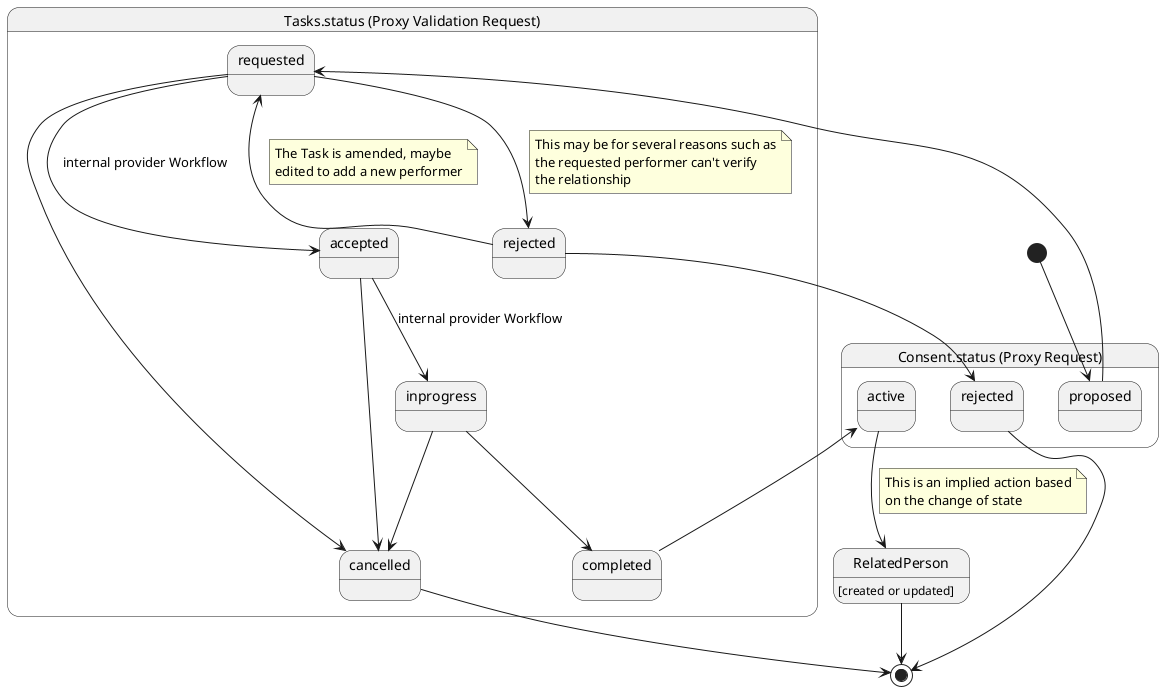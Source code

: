 @startuml


state Consentstatus as "Consent.status (Proxy Request)" {
}

state Taskstatus as "Tasks.status (Proxy Validation Request)" {
}



[*] --> Consentstatus.proposed
Consentstatus.proposed --> Taskstatus.requested
Taskstatus.requested --> Taskstatus.accepted: internal provider Workflow
Taskstatus.requested --> Taskstatus.rejected
note on link
  This may be for several reasons such as
  the requested performer can't verify
  the relationship
end note
Taskstatus.accepted --> Taskstatus.inprogress: internal provider Workflow
Taskstatus.accepted --> Taskstatus.cancelled
Taskstatus.inprogress --> Taskstatus.completed
Taskstatus.inprogress --> Taskstatus.cancelled
Taskstatus.requested --> Taskstatus.cancelled
Taskstatus.completed --> Consentstatus.active
Taskstatus.rejected --> Taskstatus.requested
note on link
  The Task is amended, maybe
  edited to add a new performer
end note
Taskstatus.rejected --> Consentstatus.rejected
Taskstatus.cancelled --> [*]
Consentstatus.active --> RelatedPerson
note on link
  This is an implied action based
  on the change of state
end note
Consentstatus.rejected --> [*]
RelatedPerson --> [*]

RelatedPerson : [created or updated]

@enduml
